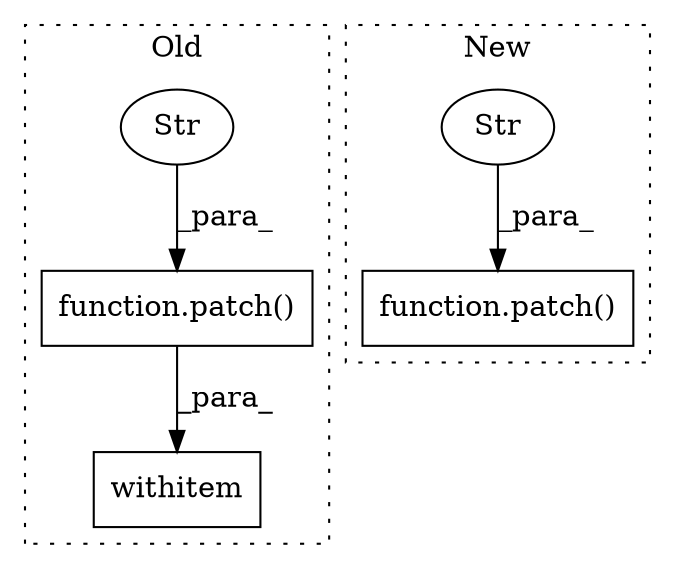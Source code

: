 digraph G {
subgraph cluster0 {
1 [label="function.patch()" a="75" s="3562,3622" l="6,1" shape="box"];
4 [label="Str" a="66" s="3568" l="54" shape="ellipse"];
5 [label="withitem" a="49" s="3562" l="5" shape="box"];
label = "Old";
style="dotted";
}
subgraph cluster1 {
2 [label="function.patch()" a="75" s="3898,3958" l="6,1" shape="box"];
3 [label="Str" a="66" s="3904" l="54" shape="ellipse"];
label = "New";
style="dotted";
}
1 -> 5 [label="_para_"];
3 -> 2 [label="_para_"];
4 -> 1 [label="_para_"];
}